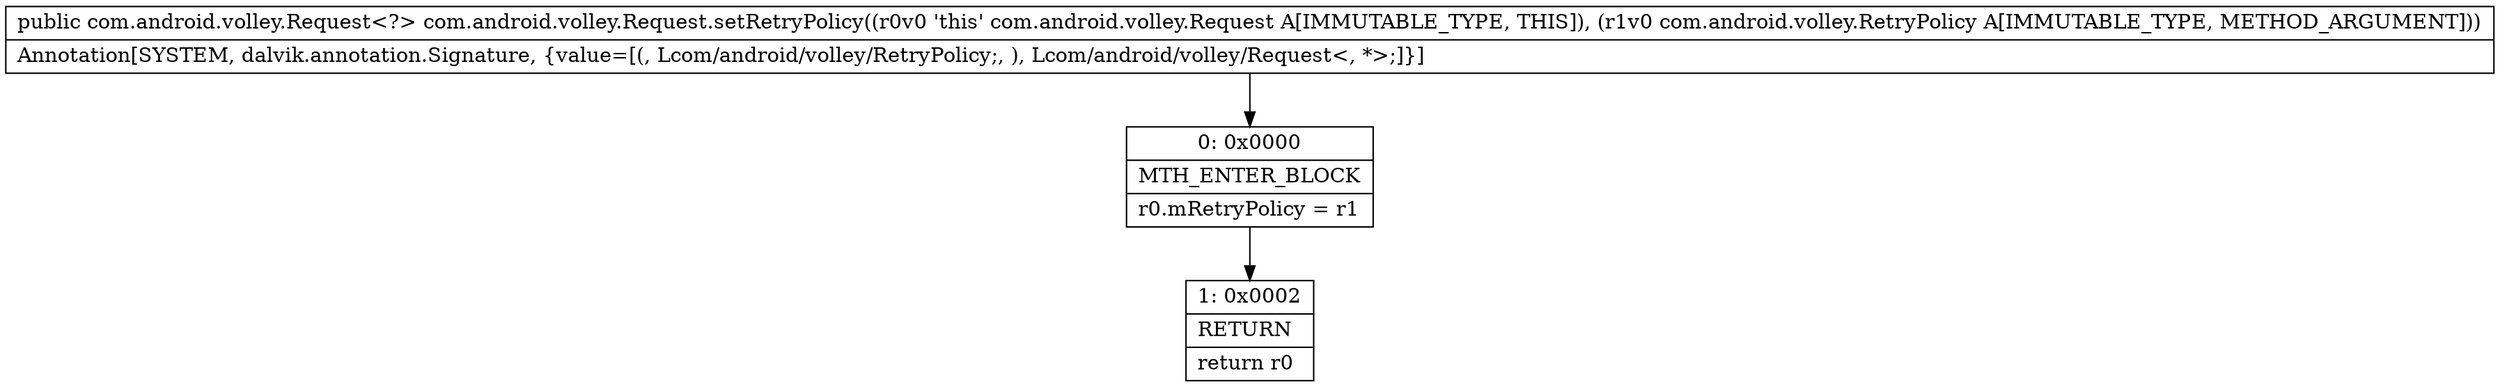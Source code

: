 digraph "CFG forcom.android.volley.Request.setRetryPolicy(Lcom\/android\/volley\/RetryPolicy;)Lcom\/android\/volley\/Request;" {
Node_0 [shape=record,label="{0\:\ 0x0000|MTH_ENTER_BLOCK\l|r0.mRetryPolicy = r1\l}"];
Node_1 [shape=record,label="{1\:\ 0x0002|RETURN\l|return r0\l}"];
MethodNode[shape=record,label="{public com.android.volley.Request\<?\> com.android.volley.Request.setRetryPolicy((r0v0 'this' com.android.volley.Request A[IMMUTABLE_TYPE, THIS]), (r1v0 com.android.volley.RetryPolicy A[IMMUTABLE_TYPE, METHOD_ARGUMENT]))  | Annotation[SYSTEM, dalvik.annotation.Signature, \{value=[(, Lcom\/android\/volley\/RetryPolicy;, ), Lcom\/android\/volley\/Request\<, *\>;]\}]\l}"];
MethodNode -> Node_0;
Node_0 -> Node_1;
}

